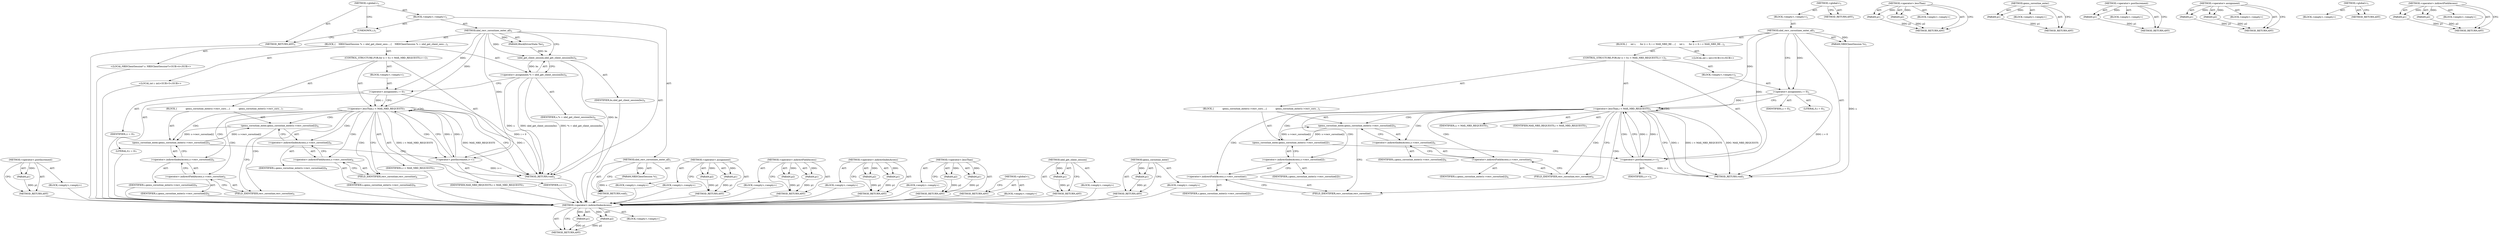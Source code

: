 digraph "qemu_coroutine_enter" {
vulnerable_72 [label=<(METHOD,&lt;operator&gt;.indirectIndexAccess)>];
vulnerable_73 [label=<(PARAM,p1)>];
vulnerable_74 [label=<(PARAM,p2)>];
vulnerable_75 [label=<(BLOCK,&lt;empty&gt;,&lt;empty&gt;)>];
vulnerable_76 [label=<(METHOD_RETURN,ANY)>];
vulnerable_6 [label=<(METHOD,&lt;global&gt;)<SUB>1</SUB>>];
vulnerable_7 [label=<(BLOCK,&lt;empty&gt;,&lt;empty&gt;)<SUB>1</SUB>>];
vulnerable_8 [label=<(METHOD,nbd_recv_coroutines_enter_all)<SUB>1</SUB>>];
vulnerable_9 [label=<(PARAM,NBDClientSession *s)<SUB>1</SUB>>];
vulnerable_10 [label=<(BLOCK,{
     int i;
 
     for (i = 0; i &lt; MAX_NBD_RE...,{
     int i;
 
     for (i = 0; i &lt; MAX_NBD_RE...)<SUB>2</SUB>>];
vulnerable_11 [label="<(LOCAL,int i: int)<SUB>3</SUB>>"];
vulnerable_12 [label=<(CONTROL_STRUCTURE,FOR,for (i = 0;i &lt; MAX_NBD_REQUESTS;i++))<SUB>5</SUB>>];
vulnerable_13 [label=<(BLOCK,&lt;empty&gt;,&lt;empty&gt;)<SUB>5</SUB>>];
vulnerable_14 [label=<(&lt;operator&gt;.assignment,i = 0)<SUB>5</SUB>>];
vulnerable_15 [label=<(IDENTIFIER,i,i = 0)<SUB>5</SUB>>];
vulnerable_16 [label=<(LITERAL,0,i = 0)<SUB>5</SUB>>];
vulnerable_17 [label=<(&lt;operator&gt;.lessThan,i &lt; MAX_NBD_REQUESTS)<SUB>5</SUB>>];
vulnerable_18 [label=<(IDENTIFIER,i,i &lt; MAX_NBD_REQUESTS)<SUB>5</SUB>>];
vulnerable_19 [label=<(IDENTIFIER,MAX_NBD_REQUESTS,i &lt; MAX_NBD_REQUESTS)<SUB>5</SUB>>];
vulnerable_20 [label=<(&lt;operator&gt;.postIncrement,i++)<SUB>5</SUB>>];
vulnerable_21 [label=<(IDENTIFIER,i,i++)<SUB>5</SUB>>];
vulnerable_22 [label=<(BLOCK,{
            qemu_coroutine_enter(s-&gt;recv_coro...,{
            qemu_coroutine_enter(s-&gt;recv_coro...)<SUB>5</SUB>>];
vulnerable_23 [label=<(qemu_coroutine_enter,qemu_coroutine_enter(s-&gt;recv_coroutine[i]))<SUB>6</SUB>>];
vulnerable_24 [label=<(&lt;operator&gt;.indirectIndexAccess,s-&gt;recv_coroutine[i])<SUB>6</SUB>>];
vulnerable_25 [label=<(&lt;operator&gt;.indirectFieldAccess,s-&gt;recv_coroutine)<SUB>6</SUB>>];
vulnerable_26 [label=<(IDENTIFIER,s,qemu_coroutine_enter(s-&gt;recv_coroutine[i]))<SUB>6</SUB>>];
vulnerable_27 [label=<(FIELD_IDENTIFIER,recv_coroutine,recv_coroutine)<SUB>6</SUB>>];
vulnerable_28 [label=<(IDENTIFIER,i,qemu_coroutine_enter(s-&gt;recv_coroutine[i]))<SUB>6</SUB>>];
vulnerable_29 [label=<(qemu_coroutine_enter,qemu_coroutine_enter(s-&gt;recv_coroutine[i]))<SUB>7</SUB>>];
vulnerable_30 [label=<(&lt;operator&gt;.indirectIndexAccess,s-&gt;recv_coroutine[i])<SUB>7</SUB>>];
vulnerable_31 [label=<(&lt;operator&gt;.indirectFieldAccess,s-&gt;recv_coroutine)<SUB>7</SUB>>];
vulnerable_32 [label=<(IDENTIFIER,s,qemu_coroutine_enter(s-&gt;recv_coroutine[i]))<SUB>7</SUB>>];
vulnerable_33 [label=<(FIELD_IDENTIFIER,recv_coroutine,recv_coroutine)<SUB>7</SUB>>];
vulnerable_34 [label=<(IDENTIFIER,i,qemu_coroutine_enter(s-&gt;recv_coroutine[i]))<SUB>7</SUB>>];
vulnerable_35 [label=<(METHOD_RETURN,void)<SUB>1</SUB>>];
vulnerable_37 [label=<(METHOD_RETURN,ANY)<SUB>1</SUB>>];
vulnerable_59 [label=<(METHOD,&lt;operator&gt;.lessThan)>];
vulnerable_60 [label=<(PARAM,p1)>];
vulnerable_61 [label=<(PARAM,p2)>];
vulnerable_62 [label=<(BLOCK,&lt;empty&gt;,&lt;empty&gt;)>];
vulnerable_63 [label=<(METHOD_RETURN,ANY)>];
vulnerable_68 [label=<(METHOD,qemu_coroutine_enter)>];
vulnerable_69 [label=<(PARAM,p1)>];
vulnerable_70 [label=<(BLOCK,&lt;empty&gt;,&lt;empty&gt;)>];
vulnerable_71 [label=<(METHOD_RETURN,ANY)>];
vulnerable_64 [label=<(METHOD,&lt;operator&gt;.postIncrement)>];
vulnerable_65 [label=<(PARAM,p1)>];
vulnerable_66 [label=<(BLOCK,&lt;empty&gt;,&lt;empty&gt;)>];
vulnerable_67 [label=<(METHOD_RETURN,ANY)>];
vulnerable_54 [label=<(METHOD,&lt;operator&gt;.assignment)>];
vulnerable_55 [label=<(PARAM,p1)>];
vulnerable_56 [label=<(PARAM,p2)>];
vulnerable_57 [label=<(BLOCK,&lt;empty&gt;,&lt;empty&gt;)>];
vulnerable_58 [label=<(METHOD_RETURN,ANY)>];
vulnerable_48 [label=<(METHOD,&lt;global&gt;)<SUB>1</SUB>>];
vulnerable_49 [label=<(BLOCK,&lt;empty&gt;,&lt;empty&gt;)>];
vulnerable_50 [label=<(METHOD_RETURN,ANY)>];
vulnerable_77 [label=<(METHOD,&lt;operator&gt;.indirectFieldAccess)>];
vulnerable_78 [label=<(PARAM,p1)>];
vulnerable_79 [label=<(PARAM,p2)>];
vulnerable_80 [label=<(BLOCK,&lt;empty&gt;,&lt;empty&gt;)>];
vulnerable_81 [label=<(METHOD_RETURN,ANY)>];
fixed_81 [label=<(METHOD,&lt;operator&gt;.postIncrement)>];
fixed_82 [label=<(PARAM,p1)>];
fixed_83 [label=<(BLOCK,&lt;empty&gt;,&lt;empty&gt;)>];
fixed_84 [label=<(METHOD_RETURN,ANY)>];
fixed_6 [label=<(METHOD,&lt;global&gt;)<SUB>1</SUB>>];
fixed_7 [label=<(BLOCK,&lt;empty&gt;,&lt;empty&gt;)<SUB>1</SUB>>];
fixed_8 [label=<(METHOD,nbd_recv_coroutines_enter_all)<SUB>1</SUB>>];
fixed_9 [label=<(PARAM,NBDClientSession *s)<SUB>1</SUB>>];
fixed_10 [label=<(BLOCK,&lt;empty&gt;,&lt;empty&gt;)>];
fixed_11 [label=<(METHOD_RETURN,void)<SUB>1</SUB>>];
fixed_13 [label=<(UNKNOWN,),))<SUB>1</SUB>>];
fixed_14 [label=<(METHOD,nbd_recv_coroutines_enter_all)<SUB>2</SUB>>];
fixed_15 [label=<(PARAM,BlockDriverState *bs)<SUB>2</SUB>>];
fixed_16 [label=<(BLOCK,{
    NBDClientSession *s = nbd_get_client_sess...,{
    NBDClientSession *s = nbd_get_client_sess...)<SUB>3</SUB>>];
fixed_17 [label="<(LOCAL,NBDClientSession* s: NBDClientSession*)<SUB>4</SUB>>"];
fixed_18 [label=<(&lt;operator&gt;.assignment,*s = nbd_get_client_session(bs))<SUB>4</SUB>>];
fixed_19 [label=<(IDENTIFIER,s,*s = nbd_get_client_session(bs))<SUB>4</SUB>>];
fixed_20 [label=<(nbd_get_client_session,nbd_get_client_session(bs))<SUB>4</SUB>>];
fixed_21 [label=<(IDENTIFIER,bs,nbd_get_client_session(bs))<SUB>4</SUB>>];
fixed_22 [label="<(LOCAL,int i: int)<SUB>5</SUB>>"];
fixed_23 [label=<(CONTROL_STRUCTURE,FOR,for (i = 0;i &lt; MAX_NBD_REQUESTS;i++))<SUB>7</SUB>>];
fixed_24 [label=<(BLOCK,&lt;empty&gt;,&lt;empty&gt;)<SUB>7</SUB>>];
fixed_25 [label=<(&lt;operator&gt;.assignment,i = 0)<SUB>7</SUB>>];
fixed_26 [label=<(IDENTIFIER,i,i = 0)<SUB>7</SUB>>];
fixed_27 [label=<(LITERAL,0,i = 0)<SUB>7</SUB>>];
fixed_28 [label=<(&lt;operator&gt;.lessThan,i &lt; MAX_NBD_REQUESTS)<SUB>7</SUB>>];
fixed_29 [label=<(IDENTIFIER,i,i &lt; MAX_NBD_REQUESTS)<SUB>7</SUB>>];
fixed_30 [label=<(IDENTIFIER,MAX_NBD_REQUESTS,i &lt; MAX_NBD_REQUESTS)<SUB>7</SUB>>];
fixed_31 [label=<(&lt;operator&gt;.postIncrement,i++)<SUB>7</SUB>>];
fixed_32 [label=<(IDENTIFIER,i,i++)<SUB>7</SUB>>];
fixed_33 [label=<(BLOCK,{
            qemu_coroutine_enter(s-&gt;recv_coro...,{
            qemu_coroutine_enter(s-&gt;recv_coro...)<SUB>7</SUB>>];
fixed_34 [label=<(qemu_coroutine_enter,qemu_coroutine_enter(s-&gt;recv_coroutine[i]))<SUB>8</SUB>>];
fixed_35 [label=<(&lt;operator&gt;.indirectIndexAccess,s-&gt;recv_coroutine[i])<SUB>8</SUB>>];
fixed_36 [label=<(&lt;operator&gt;.indirectFieldAccess,s-&gt;recv_coroutine)<SUB>8</SUB>>];
fixed_37 [label=<(IDENTIFIER,s,qemu_coroutine_enter(s-&gt;recv_coroutine[i]))<SUB>8</SUB>>];
fixed_38 [label=<(FIELD_IDENTIFIER,recv_coroutine,recv_coroutine)<SUB>8</SUB>>];
fixed_39 [label=<(IDENTIFIER,i,qemu_coroutine_enter(s-&gt;recv_coroutine[i]))<SUB>8</SUB>>];
fixed_40 [label=<(qemu_coroutine_enter,qemu_coroutine_enter(s-&gt;recv_coroutine[i]))<SUB>9</SUB>>];
fixed_41 [label=<(&lt;operator&gt;.indirectIndexAccess,s-&gt;recv_coroutine[i])<SUB>9</SUB>>];
fixed_42 [label=<(&lt;operator&gt;.indirectFieldAccess,s-&gt;recv_coroutine)<SUB>9</SUB>>];
fixed_43 [label=<(IDENTIFIER,s,qemu_coroutine_enter(s-&gt;recv_coroutine[i]))<SUB>9</SUB>>];
fixed_44 [label=<(FIELD_IDENTIFIER,recv_coroutine,recv_coroutine)<SUB>9</SUB>>];
fixed_45 [label=<(IDENTIFIER,i,qemu_coroutine_enter(s-&gt;recv_coroutine[i]))<SUB>9</SUB>>];
fixed_46 [label=<(METHOD_RETURN,void)<SUB>2</SUB>>];
fixed_48 [label=<(METHOD_RETURN,ANY)<SUB>1</SUB>>];
fixed_67 [label=<(METHOD,&lt;operator&gt;.assignment)>];
fixed_68 [label=<(PARAM,p1)>];
fixed_69 [label=<(PARAM,p2)>];
fixed_70 [label=<(BLOCK,&lt;empty&gt;,&lt;empty&gt;)>];
fixed_71 [label=<(METHOD_RETURN,ANY)>];
fixed_94 [label=<(METHOD,&lt;operator&gt;.indirectFieldAccess)>];
fixed_95 [label=<(PARAM,p1)>];
fixed_96 [label=<(PARAM,p2)>];
fixed_97 [label=<(BLOCK,&lt;empty&gt;,&lt;empty&gt;)>];
fixed_98 [label=<(METHOD_RETURN,ANY)>];
fixed_89 [label=<(METHOD,&lt;operator&gt;.indirectIndexAccess)>];
fixed_90 [label=<(PARAM,p1)>];
fixed_91 [label=<(PARAM,p2)>];
fixed_92 [label=<(BLOCK,&lt;empty&gt;,&lt;empty&gt;)>];
fixed_93 [label=<(METHOD_RETURN,ANY)>];
fixed_76 [label=<(METHOD,&lt;operator&gt;.lessThan)>];
fixed_77 [label=<(PARAM,p1)>];
fixed_78 [label=<(PARAM,p2)>];
fixed_79 [label=<(BLOCK,&lt;empty&gt;,&lt;empty&gt;)>];
fixed_80 [label=<(METHOD_RETURN,ANY)>];
fixed_72 [label=<(METHOD,nbd_get_client_session)>];
fixed_73 [label=<(PARAM,p1)>];
fixed_74 [label=<(BLOCK,&lt;empty&gt;,&lt;empty&gt;)>];
fixed_75 [label=<(METHOD_RETURN,ANY)>];
fixed_61 [label=<(METHOD,&lt;global&gt;)<SUB>1</SUB>>];
fixed_62 [label=<(BLOCK,&lt;empty&gt;,&lt;empty&gt;)>];
fixed_63 [label=<(METHOD_RETURN,ANY)>];
fixed_85 [label=<(METHOD,qemu_coroutine_enter)>];
fixed_86 [label=<(PARAM,p1)>];
fixed_87 [label=<(BLOCK,&lt;empty&gt;,&lt;empty&gt;)>];
fixed_88 [label=<(METHOD_RETURN,ANY)>];
vulnerable_72 -> vulnerable_73  [key=0, label="AST: "];
vulnerable_72 -> vulnerable_73  [key=1, label="DDG: "];
vulnerable_72 -> vulnerable_75  [key=0, label="AST: "];
vulnerable_72 -> vulnerable_74  [key=0, label="AST: "];
vulnerable_72 -> vulnerable_74  [key=1, label="DDG: "];
vulnerable_72 -> vulnerable_76  [key=0, label="AST: "];
vulnerable_72 -> vulnerable_76  [key=1, label="CFG: "];
vulnerable_73 -> vulnerable_76  [key=0, label="DDG: p1"];
vulnerable_74 -> vulnerable_76  [key=0, label="DDG: p2"];
vulnerable_6 -> vulnerable_7  [key=0, label="AST: "];
vulnerable_6 -> vulnerable_37  [key=0, label="AST: "];
vulnerable_6 -> vulnerable_37  [key=1, label="CFG: "];
vulnerable_7 -> vulnerable_8  [key=0, label="AST: "];
vulnerable_8 -> vulnerable_9  [key=0, label="AST: "];
vulnerable_8 -> vulnerable_9  [key=1, label="DDG: "];
vulnerable_8 -> vulnerable_10  [key=0, label="AST: "];
vulnerable_8 -> vulnerable_35  [key=0, label="AST: "];
vulnerable_8 -> vulnerable_14  [key=0, label="CFG: "];
vulnerable_8 -> vulnerable_14  [key=1, label="DDG: "];
vulnerable_8 -> vulnerable_17  [key=0, label="DDG: "];
vulnerable_8 -> vulnerable_20  [key=0, label="DDG: "];
vulnerable_9 -> vulnerable_35  [key=0, label="DDG: s"];
vulnerable_10 -> vulnerable_11  [key=0, label="AST: "];
vulnerable_10 -> vulnerable_12  [key=0, label="AST: "];
vulnerable_12 -> vulnerable_13  [key=0, label="AST: "];
vulnerable_12 -> vulnerable_17  [key=0, label="AST: "];
vulnerable_12 -> vulnerable_20  [key=0, label="AST: "];
vulnerable_12 -> vulnerable_22  [key=0, label="AST: "];
vulnerable_13 -> vulnerable_14  [key=0, label="AST: "];
vulnerable_14 -> vulnerable_15  [key=0, label="AST: "];
vulnerable_14 -> vulnerable_16  [key=0, label="AST: "];
vulnerable_14 -> vulnerable_17  [key=0, label="CFG: "];
vulnerable_14 -> vulnerable_17  [key=1, label="DDG: i"];
vulnerable_14 -> vulnerable_35  [key=0, label="DDG: i = 0"];
vulnerable_17 -> vulnerable_18  [key=0, label="AST: "];
vulnerable_17 -> vulnerable_19  [key=0, label="AST: "];
vulnerable_17 -> vulnerable_35  [key=0, label="CFG: "];
vulnerable_17 -> vulnerable_35  [key=1, label="DDG: i"];
vulnerable_17 -> vulnerable_35  [key=2, label="DDG: i &lt; MAX_NBD_REQUESTS"];
vulnerable_17 -> vulnerable_35  [key=3, label="DDG: MAX_NBD_REQUESTS"];
vulnerable_17 -> vulnerable_27  [key=0, label="CFG: "];
vulnerable_17 -> vulnerable_27  [key=1, label="CDG: "];
vulnerable_17 -> vulnerable_20  [key=0, label="DDG: i"];
vulnerable_17 -> vulnerable_20  [key=1, label="CDG: "];
vulnerable_17 -> vulnerable_24  [key=0, label="CDG: "];
vulnerable_17 -> vulnerable_17  [key=0, label="CDG: "];
vulnerable_17 -> vulnerable_30  [key=0, label="CDG: "];
vulnerable_17 -> vulnerable_29  [key=0, label="CDG: "];
vulnerable_17 -> vulnerable_33  [key=0, label="CDG: "];
vulnerable_17 -> vulnerable_23  [key=0, label="CDG: "];
vulnerable_17 -> vulnerable_25  [key=0, label="CDG: "];
vulnerable_17 -> vulnerable_31  [key=0, label="CDG: "];
vulnerable_20 -> vulnerable_21  [key=0, label="AST: "];
vulnerable_20 -> vulnerable_17  [key=0, label="CFG: "];
vulnerable_20 -> vulnerable_17  [key=1, label="DDG: i"];
vulnerable_20 -> vulnerable_35  [key=0, label="DDG: i++"];
vulnerable_22 -> vulnerable_23  [key=0, label="AST: "];
vulnerable_22 -> vulnerable_29  [key=0, label="AST: "];
vulnerable_23 -> vulnerable_24  [key=0, label="AST: "];
vulnerable_23 -> vulnerable_33  [key=0, label="CFG: "];
vulnerable_23 -> vulnerable_29  [key=0, label="DDG: s-&gt;recv_coroutine[i]"];
vulnerable_24 -> vulnerable_25  [key=0, label="AST: "];
vulnerable_24 -> vulnerable_28  [key=0, label="AST: "];
vulnerable_24 -> vulnerable_23  [key=0, label="CFG: "];
vulnerable_25 -> vulnerable_26  [key=0, label="AST: "];
vulnerable_25 -> vulnerable_27  [key=0, label="AST: "];
vulnerable_25 -> vulnerable_24  [key=0, label="CFG: "];
vulnerable_27 -> vulnerable_25  [key=0, label="CFG: "];
vulnerable_29 -> vulnerable_30  [key=0, label="AST: "];
vulnerable_29 -> vulnerable_20  [key=0, label="CFG: "];
vulnerable_29 -> vulnerable_23  [key=0, label="DDG: s-&gt;recv_coroutine[i]"];
vulnerable_30 -> vulnerable_31  [key=0, label="AST: "];
vulnerable_30 -> vulnerable_34  [key=0, label="AST: "];
vulnerable_30 -> vulnerable_29  [key=0, label="CFG: "];
vulnerable_31 -> vulnerable_32  [key=0, label="AST: "];
vulnerable_31 -> vulnerable_33  [key=0, label="AST: "];
vulnerable_31 -> vulnerable_30  [key=0, label="CFG: "];
vulnerable_33 -> vulnerable_31  [key=0, label="CFG: "];
vulnerable_59 -> vulnerable_60  [key=0, label="AST: "];
vulnerable_59 -> vulnerable_60  [key=1, label="DDG: "];
vulnerable_59 -> vulnerable_62  [key=0, label="AST: "];
vulnerable_59 -> vulnerable_61  [key=0, label="AST: "];
vulnerable_59 -> vulnerable_61  [key=1, label="DDG: "];
vulnerable_59 -> vulnerable_63  [key=0, label="AST: "];
vulnerable_59 -> vulnerable_63  [key=1, label="CFG: "];
vulnerable_60 -> vulnerable_63  [key=0, label="DDG: p1"];
vulnerable_61 -> vulnerable_63  [key=0, label="DDG: p2"];
vulnerable_68 -> vulnerable_69  [key=0, label="AST: "];
vulnerable_68 -> vulnerable_69  [key=1, label="DDG: "];
vulnerable_68 -> vulnerable_70  [key=0, label="AST: "];
vulnerable_68 -> vulnerable_71  [key=0, label="AST: "];
vulnerable_68 -> vulnerable_71  [key=1, label="CFG: "];
vulnerable_69 -> vulnerable_71  [key=0, label="DDG: p1"];
vulnerable_64 -> vulnerable_65  [key=0, label="AST: "];
vulnerable_64 -> vulnerable_65  [key=1, label="DDG: "];
vulnerable_64 -> vulnerable_66  [key=0, label="AST: "];
vulnerable_64 -> vulnerable_67  [key=0, label="AST: "];
vulnerable_64 -> vulnerable_67  [key=1, label="CFG: "];
vulnerable_65 -> vulnerable_67  [key=0, label="DDG: p1"];
vulnerable_54 -> vulnerable_55  [key=0, label="AST: "];
vulnerable_54 -> vulnerable_55  [key=1, label="DDG: "];
vulnerable_54 -> vulnerable_57  [key=0, label="AST: "];
vulnerable_54 -> vulnerable_56  [key=0, label="AST: "];
vulnerable_54 -> vulnerable_56  [key=1, label="DDG: "];
vulnerable_54 -> vulnerable_58  [key=0, label="AST: "];
vulnerable_54 -> vulnerable_58  [key=1, label="CFG: "];
vulnerable_55 -> vulnerable_58  [key=0, label="DDG: p1"];
vulnerable_56 -> vulnerable_58  [key=0, label="DDG: p2"];
vulnerable_48 -> vulnerable_49  [key=0, label="AST: "];
vulnerable_48 -> vulnerable_50  [key=0, label="AST: "];
vulnerable_48 -> vulnerable_50  [key=1, label="CFG: "];
vulnerable_77 -> vulnerable_78  [key=0, label="AST: "];
vulnerable_77 -> vulnerable_78  [key=1, label="DDG: "];
vulnerable_77 -> vulnerable_80  [key=0, label="AST: "];
vulnerable_77 -> vulnerable_79  [key=0, label="AST: "];
vulnerable_77 -> vulnerable_79  [key=1, label="DDG: "];
vulnerable_77 -> vulnerable_81  [key=0, label="AST: "];
vulnerable_77 -> vulnerable_81  [key=1, label="CFG: "];
vulnerable_78 -> vulnerable_81  [key=0, label="DDG: p1"];
vulnerable_79 -> vulnerable_81  [key=0, label="DDG: p2"];
fixed_81 -> fixed_82  [key=0, label="AST: "];
fixed_81 -> fixed_82  [key=1, label="DDG: "];
fixed_81 -> fixed_83  [key=0, label="AST: "];
fixed_81 -> fixed_84  [key=0, label="AST: "];
fixed_81 -> fixed_84  [key=1, label="CFG: "];
fixed_82 -> fixed_84  [key=0, label="DDG: p1"];
fixed_83 -> vulnerable_72  [key=0];
fixed_84 -> vulnerable_72  [key=0];
fixed_6 -> fixed_7  [key=0, label="AST: "];
fixed_6 -> fixed_48  [key=0, label="AST: "];
fixed_6 -> fixed_13  [key=0, label="CFG: "];
fixed_7 -> fixed_8  [key=0, label="AST: "];
fixed_7 -> fixed_13  [key=0, label="AST: "];
fixed_7 -> fixed_14  [key=0, label="AST: "];
fixed_8 -> fixed_9  [key=0, label="AST: "];
fixed_8 -> fixed_9  [key=1, label="DDG: "];
fixed_8 -> fixed_10  [key=0, label="AST: "];
fixed_8 -> fixed_11  [key=0, label="AST: "];
fixed_8 -> fixed_11  [key=1, label="CFG: "];
fixed_9 -> fixed_11  [key=0, label="DDG: s"];
fixed_10 -> vulnerable_72  [key=0];
fixed_11 -> vulnerable_72  [key=0];
fixed_13 -> fixed_48  [key=0, label="CFG: "];
fixed_14 -> fixed_15  [key=0, label="AST: "];
fixed_14 -> fixed_15  [key=1, label="DDG: "];
fixed_14 -> fixed_16  [key=0, label="AST: "];
fixed_14 -> fixed_46  [key=0, label="AST: "];
fixed_14 -> fixed_20  [key=0, label="CFG: "];
fixed_14 -> fixed_20  [key=1, label="DDG: "];
fixed_14 -> fixed_25  [key=0, label="DDG: "];
fixed_14 -> fixed_28  [key=0, label="DDG: "];
fixed_14 -> fixed_31  [key=0, label="DDG: "];
fixed_15 -> fixed_20  [key=0, label="DDG: bs"];
fixed_16 -> fixed_17  [key=0, label="AST: "];
fixed_16 -> fixed_18  [key=0, label="AST: "];
fixed_16 -> fixed_22  [key=0, label="AST: "];
fixed_16 -> fixed_23  [key=0, label="AST: "];
fixed_17 -> vulnerable_72  [key=0];
fixed_18 -> fixed_19  [key=0, label="AST: "];
fixed_18 -> fixed_20  [key=0, label="AST: "];
fixed_18 -> fixed_25  [key=0, label="CFG: "];
fixed_18 -> fixed_46  [key=0, label="DDG: s"];
fixed_18 -> fixed_46  [key=1, label="DDG: nbd_get_client_session(bs)"];
fixed_18 -> fixed_46  [key=2, label="DDG: *s = nbd_get_client_session(bs)"];
fixed_19 -> vulnerable_72  [key=0];
fixed_20 -> fixed_21  [key=0, label="AST: "];
fixed_20 -> fixed_18  [key=0, label="CFG: "];
fixed_20 -> fixed_18  [key=1, label="DDG: bs"];
fixed_20 -> fixed_46  [key=0, label="DDG: bs"];
fixed_21 -> vulnerable_72  [key=0];
fixed_22 -> vulnerable_72  [key=0];
fixed_23 -> fixed_24  [key=0, label="AST: "];
fixed_23 -> fixed_28  [key=0, label="AST: "];
fixed_23 -> fixed_31  [key=0, label="AST: "];
fixed_23 -> fixed_33  [key=0, label="AST: "];
fixed_24 -> fixed_25  [key=0, label="AST: "];
fixed_25 -> fixed_26  [key=0, label="AST: "];
fixed_25 -> fixed_27  [key=0, label="AST: "];
fixed_25 -> fixed_28  [key=0, label="CFG: "];
fixed_25 -> fixed_28  [key=1, label="DDG: i"];
fixed_25 -> fixed_46  [key=0, label="DDG: i = 0"];
fixed_26 -> vulnerable_72  [key=0];
fixed_27 -> vulnerable_72  [key=0];
fixed_28 -> fixed_29  [key=0, label="AST: "];
fixed_28 -> fixed_30  [key=0, label="AST: "];
fixed_28 -> fixed_46  [key=0, label="CFG: "];
fixed_28 -> fixed_46  [key=1, label="DDG: i"];
fixed_28 -> fixed_46  [key=2, label="DDG: i &lt; MAX_NBD_REQUESTS"];
fixed_28 -> fixed_46  [key=3, label="DDG: MAX_NBD_REQUESTS"];
fixed_28 -> fixed_38  [key=0, label="CFG: "];
fixed_28 -> fixed_38  [key=1, label="CDG: "];
fixed_28 -> fixed_31  [key=0, label="DDG: i"];
fixed_28 -> fixed_31  [key=1, label="CDG: "];
fixed_28 -> fixed_40  [key=0, label="CDG: "];
fixed_28 -> fixed_34  [key=0, label="CDG: "];
fixed_28 -> fixed_42  [key=0, label="CDG: "];
fixed_28 -> fixed_28  [key=0, label="CDG: "];
fixed_28 -> fixed_36  [key=0, label="CDG: "];
fixed_28 -> fixed_44  [key=0, label="CDG: "];
fixed_28 -> fixed_35  [key=0, label="CDG: "];
fixed_28 -> fixed_41  [key=0, label="CDG: "];
fixed_29 -> vulnerable_72  [key=0];
fixed_30 -> vulnerable_72  [key=0];
fixed_31 -> fixed_32  [key=0, label="AST: "];
fixed_31 -> fixed_28  [key=0, label="CFG: "];
fixed_31 -> fixed_28  [key=1, label="DDG: i"];
fixed_31 -> fixed_46  [key=0, label="DDG: i++"];
fixed_32 -> vulnerable_72  [key=0];
fixed_33 -> fixed_34  [key=0, label="AST: "];
fixed_33 -> fixed_40  [key=0, label="AST: "];
fixed_34 -> fixed_35  [key=0, label="AST: "];
fixed_34 -> fixed_44  [key=0, label="CFG: "];
fixed_34 -> fixed_40  [key=0, label="DDG: s-&gt;recv_coroutine[i]"];
fixed_35 -> fixed_36  [key=0, label="AST: "];
fixed_35 -> fixed_39  [key=0, label="AST: "];
fixed_35 -> fixed_34  [key=0, label="CFG: "];
fixed_36 -> fixed_37  [key=0, label="AST: "];
fixed_36 -> fixed_38  [key=0, label="AST: "];
fixed_36 -> fixed_35  [key=0, label="CFG: "];
fixed_37 -> vulnerable_72  [key=0];
fixed_38 -> fixed_36  [key=0, label="CFG: "];
fixed_39 -> vulnerable_72  [key=0];
fixed_40 -> fixed_41  [key=0, label="AST: "];
fixed_40 -> fixed_31  [key=0, label="CFG: "];
fixed_40 -> fixed_34  [key=0, label="DDG: s-&gt;recv_coroutine[i]"];
fixed_41 -> fixed_42  [key=0, label="AST: "];
fixed_41 -> fixed_45  [key=0, label="AST: "];
fixed_41 -> fixed_40  [key=0, label="CFG: "];
fixed_42 -> fixed_43  [key=0, label="AST: "];
fixed_42 -> fixed_44  [key=0, label="AST: "];
fixed_42 -> fixed_41  [key=0, label="CFG: "];
fixed_43 -> vulnerable_72  [key=0];
fixed_44 -> fixed_42  [key=0, label="CFG: "];
fixed_45 -> vulnerable_72  [key=0];
fixed_46 -> vulnerable_72  [key=0];
fixed_48 -> vulnerable_72  [key=0];
fixed_67 -> fixed_68  [key=0, label="AST: "];
fixed_67 -> fixed_68  [key=1, label="DDG: "];
fixed_67 -> fixed_70  [key=0, label="AST: "];
fixed_67 -> fixed_69  [key=0, label="AST: "];
fixed_67 -> fixed_69  [key=1, label="DDG: "];
fixed_67 -> fixed_71  [key=0, label="AST: "];
fixed_67 -> fixed_71  [key=1, label="CFG: "];
fixed_68 -> fixed_71  [key=0, label="DDG: p1"];
fixed_69 -> fixed_71  [key=0, label="DDG: p2"];
fixed_70 -> vulnerable_72  [key=0];
fixed_71 -> vulnerable_72  [key=0];
fixed_94 -> fixed_95  [key=0, label="AST: "];
fixed_94 -> fixed_95  [key=1, label="DDG: "];
fixed_94 -> fixed_97  [key=0, label="AST: "];
fixed_94 -> fixed_96  [key=0, label="AST: "];
fixed_94 -> fixed_96  [key=1, label="DDG: "];
fixed_94 -> fixed_98  [key=0, label="AST: "];
fixed_94 -> fixed_98  [key=1, label="CFG: "];
fixed_95 -> fixed_98  [key=0, label="DDG: p1"];
fixed_96 -> fixed_98  [key=0, label="DDG: p2"];
fixed_97 -> vulnerable_72  [key=0];
fixed_98 -> vulnerable_72  [key=0];
fixed_89 -> fixed_90  [key=0, label="AST: "];
fixed_89 -> fixed_90  [key=1, label="DDG: "];
fixed_89 -> fixed_92  [key=0, label="AST: "];
fixed_89 -> fixed_91  [key=0, label="AST: "];
fixed_89 -> fixed_91  [key=1, label="DDG: "];
fixed_89 -> fixed_93  [key=0, label="AST: "];
fixed_89 -> fixed_93  [key=1, label="CFG: "];
fixed_90 -> fixed_93  [key=0, label="DDG: p1"];
fixed_91 -> fixed_93  [key=0, label="DDG: p2"];
fixed_92 -> vulnerable_72  [key=0];
fixed_93 -> vulnerable_72  [key=0];
fixed_76 -> fixed_77  [key=0, label="AST: "];
fixed_76 -> fixed_77  [key=1, label="DDG: "];
fixed_76 -> fixed_79  [key=0, label="AST: "];
fixed_76 -> fixed_78  [key=0, label="AST: "];
fixed_76 -> fixed_78  [key=1, label="DDG: "];
fixed_76 -> fixed_80  [key=0, label="AST: "];
fixed_76 -> fixed_80  [key=1, label="CFG: "];
fixed_77 -> fixed_80  [key=0, label="DDG: p1"];
fixed_78 -> fixed_80  [key=0, label="DDG: p2"];
fixed_79 -> vulnerable_72  [key=0];
fixed_80 -> vulnerable_72  [key=0];
fixed_72 -> fixed_73  [key=0, label="AST: "];
fixed_72 -> fixed_73  [key=1, label="DDG: "];
fixed_72 -> fixed_74  [key=0, label="AST: "];
fixed_72 -> fixed_75  [key=0, label="AST: "];
fixed_72 -> fixed_75  [key=1, label="CFG: "];
fixed_73 -> fixed_75  [key=0, label="DDG: p1"];
fixed_74 -> vulnerable_72  [key=0];
fixed_75 -> vulnerable_72  [key=0];
fixed_61 -> fixed_62  [key=0, label="AST: "];
fixed_61 -> fixed_63  [key=0, label="AST: "];
fixed_61 -> fixed_63  [key=1, label="CFG: "];
fixed_62 -> vulnerable_72  [key=0];
fixed_63 -> vulnerable_72  [key=0];
fixed_85 -> fixed_86  [key=0, label="AST: "];
fixed_85 -> fixed_86  [key=1, label="DDG: "];
fixed_85 -> fixed_87  [key=0, label="AST: "];
fixed_85 -> fixed_88  [key=0, label="AST: "];
fixed_85 -> fixed_88  [key=1, label="CFG: "];
fixed_86 -> fixed_88  [key=0, label="DDG: p1"];
fixed_87 -> vulnerable_72  [key=0];
fixed_88 -> vulnerable_72  [key=0];
}
